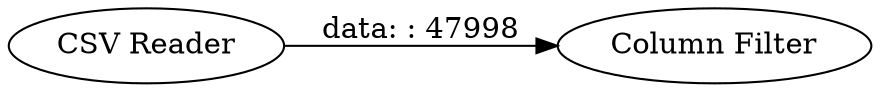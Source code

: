 digraph {
	"-871085860689129606_2" [label="Column Filter"]
	"-871085860689129606_1" [label="CSV Reader"]
	"-871085860689129606_1" -> "-871085860689129606_2" [label="data: : 47998"]
	rankdir=LR
}
